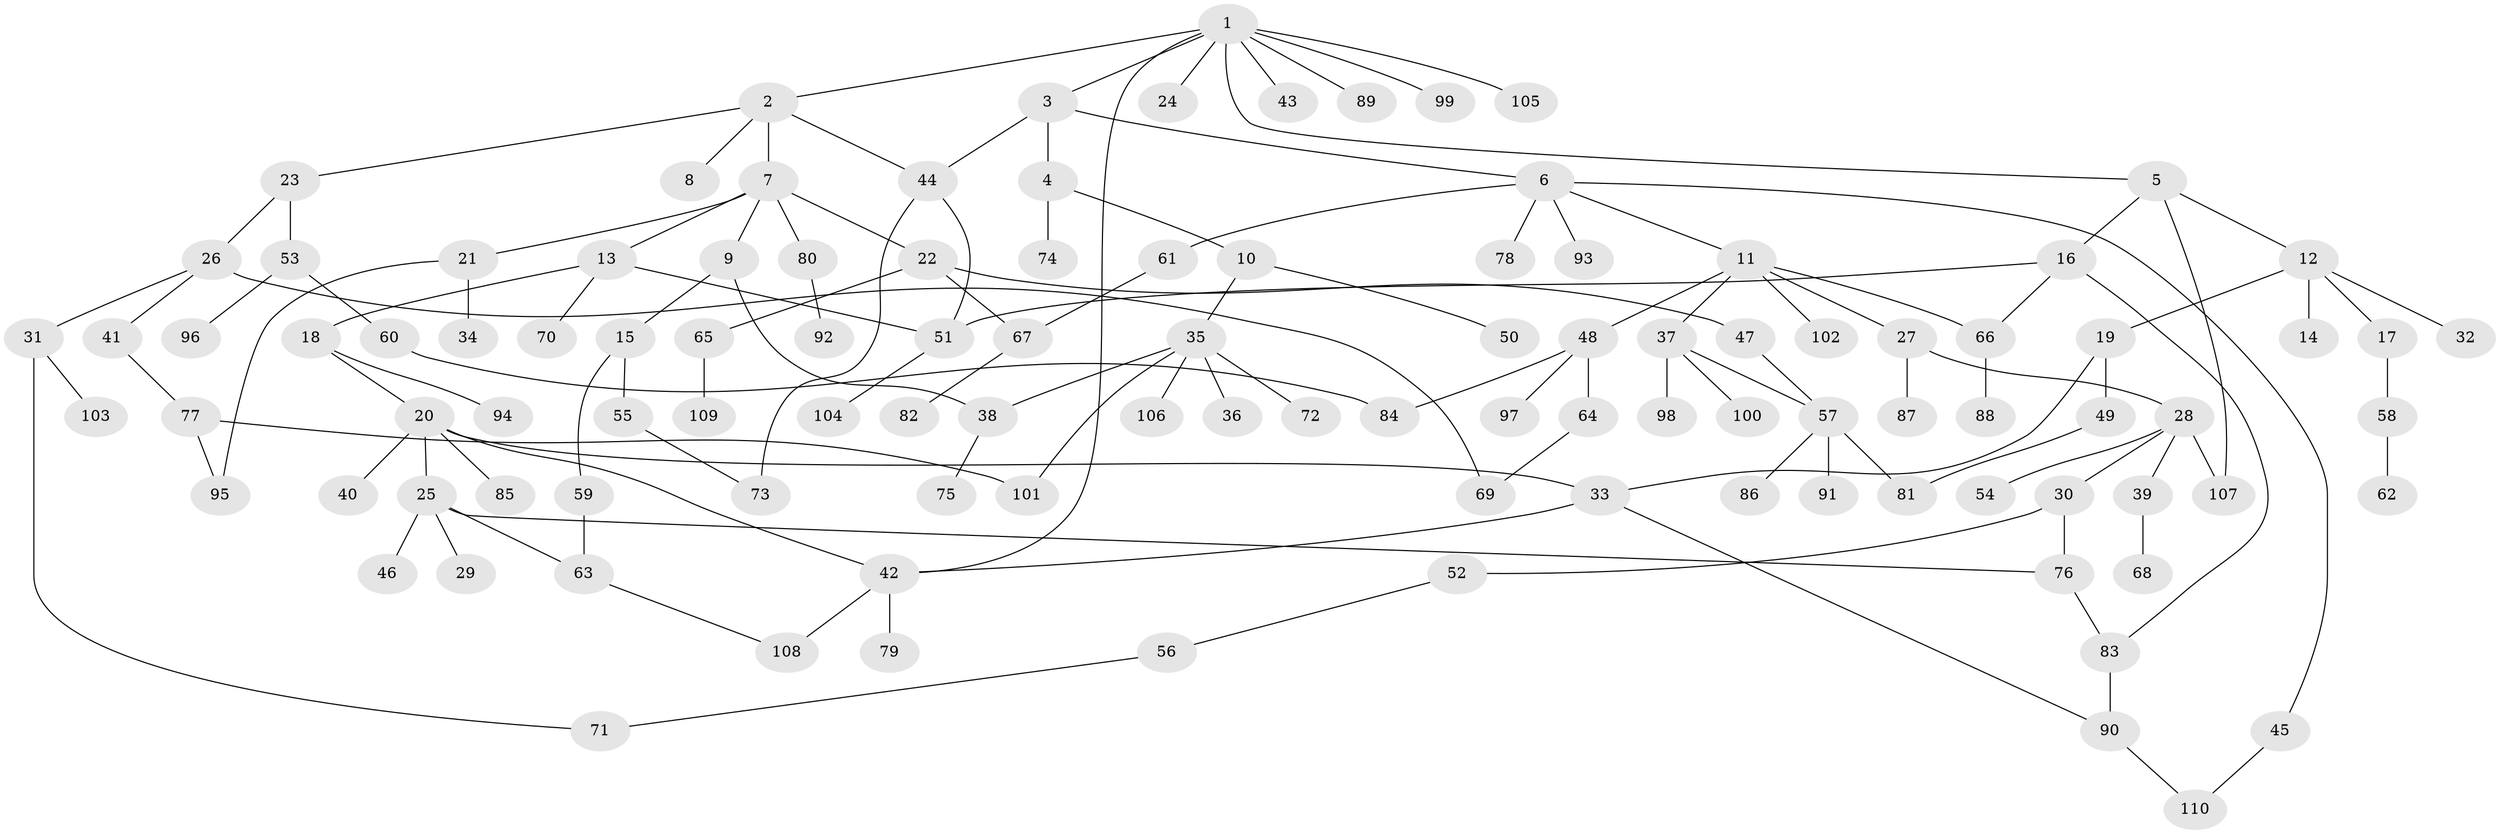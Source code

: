 // Generated by graph-tools (version 1.1) at 2025/13/03/09/25 04:13:25]
// undirected, 110 vertices, 133 edges
graph export_dot {
graph [start="1"]
  node [color=gray90,style=filled];
  1;
  2;
  3;
  4;
  5;
  6;
  7;
  8;
  9;
  10;
  11;
  12;
  13;
  14;
  15;
  16;
  17;
  18;
  19;
  20;
  21;
  22;
  23;
  24;
  25;
  26;
  27;
  28;
  29;
  30;
  31;
  32;
  33;
  34;
  35;
  36;
  37;
  38;
  39;
  40;
  41;
  42;
  43;
  44;
  45;
  46;
  47;
  48;
  49;
  50;
  51;
  52;
  53;
  54;
  55;
  56;
  57;
  58;
  59;
  60;
  61;
  62;
  63;
  64;
  65;
  66;
  67;
  68;
  69;
  70;
  71;
  72;
  73;
  74;
  75;
  76;
  77;
  78;
  79;
  80;
  81;
  82;
  83;
  84;
  85;
  86;
  87;
  88;
  89;
  90;
  91;
  92;
  93;
  94;
  95;
  96;
  97;
  98;
  99;
  100;
  101;
  102;
  103;
  104;
  105;
  106;
  107;
  108;
  109;
  110;
  1 -- 2;
  1 -- 3;
  1 -- 5;
  1 -- 24;
  1 -- 42;
  1 -- 43;
  1 -- 89;
  1 -- 99;
  1 -- 105;
  2 -- 7;
  2 -- 8;
  2 -- 23;
  2 -- 44;
  3 -- 4;
  3 -- 6;
  3 -- 44;
  4 -- 10;
  4 -- 74;
  5 -- 12;
  5 -- 16;
  5 -- 107;
  6 -- 11;
  6 -- 45;
  6 -- 61;
  6 -- 78;
  6 -- 93;
  7 -- 9;
  7 -- 13;
  7 -- 21;
  7 -- 22;
  7 -- 80;
  9 -- 15;
  9 -- 38;
  10 -- 35;
  10 -- 50;
  11 -- 27;
  11 -- 37;
  11 -- 48;
  11 -- 66;
  11 -- 102;
  12 -- 14;
  12 -- 17;
  12 -- 19;
  12 -- 32;
  13 -- 18;
  13 -- 70;
  13 -- 51;
  15 -- 55;
  15 -- 59;
  16 -- 51;
  16 -- 83;
  16 -- 66;
  17 -- 58;
  18 -- 20;
  18 -- 94;
  19 -- 49;
  19 -- 33;
  20 -- 25;
  20 -- 33;
  20 -- 40;
  20 -- 85;
  20 -- 42;
  21 -- 34;
  21 -- 95;
  22 -- 47;
  22 -- 65;
  22 -- 67;
  23 -- 26;
  23 -- 53;
  25 -- 29;
  25 -- 46;
  25 -- 63;
  25 -- 76;
  26 -- 31;
  26 -- 41;
  26 -- 69;
  27 -- 28;
  27 -- 87;
  28 -- 30;
  28 -- 39;
  28 -- 54;
  28 -- 107;
  30 -- 52;
  30 -- 76;
  31 -- 71;
  31 -- 103;
  33 -- 90;
  33 -- 42;
  35 -- 36;
  35 -- 38;
  35 -- 72;
  35 -- 101;
  35 -- 106;
  37 -- 57;
  37 -- 98;
  37 -- 100;
  38 -- 75;
  39 -- 68;
  41 -- 77;
  42 -- 79;
  42 -- 108;
  44 -- 73;
  44 -- 51;
  45 -- 110;
  47 -- 57;
  48 -- 64;
  48 -- 97;
  48 -- 84;
  49 -- 81;
  51 -- 104;
  52 -- 56;
  53 -- 60;
  53 -- 96;
  55 -- 73;
  56 -- 71;
  57 -- 81;
  57 -- 86;
  57 -- 91;
  58 -- 62;
  59 -- 63;
  60 -- 84;
  61 -- 67;
  63 -- 108;
  64 -- 69;
  65 -- 109;
  66 -- 88;
  67 -- 82;
  76 -- 83;
  77 -- 95;
  77 -- 101;
  80 -- 92;
  83 -- 90;
  90 -- 110;
}
